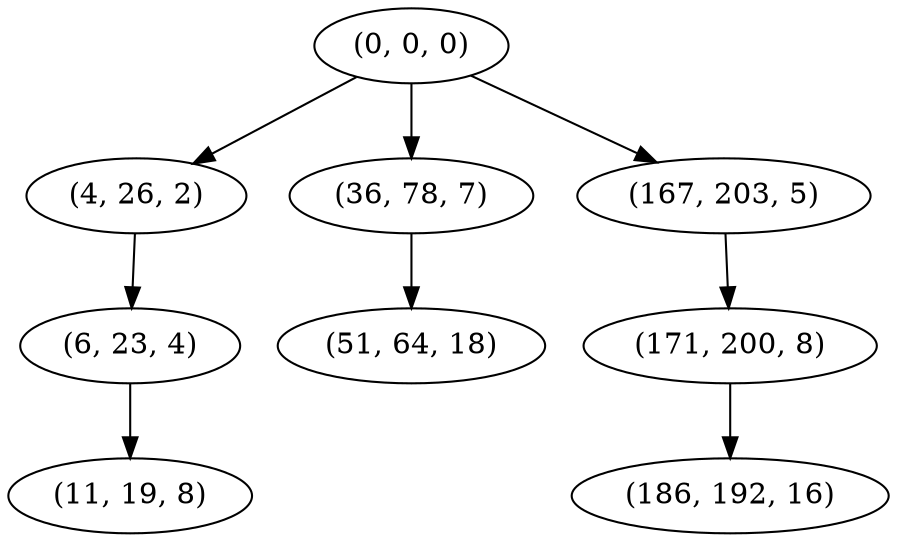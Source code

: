 digraph tree {
    "(0, 0, 0)";
    "(4, 26, 2)";
    "(6, 23, 4)";
    "(11, 19, 8)";
    "(36, 78, 7)";
    "(51, 64, 18)";
    "(167, 203, 5)";
    "(171, 200, 8)";
    "(186, 192, 16)";
    "(0, 0, 0)" -> "(4, 26, 2)";
    "(0, 0, 0)" -> "(36, 78, 7)";
    "(0, 0, 0)" -> "(167, 203, 5)";
    "(4, 26, 2)" -> "(6, 23, 4)";
    "(6, 23, 4)" -> "(11, 19, 8)";
    "(36, 78, 7)" -> "(51, 64, 18)";
    "(167, 203, 5)" -> "(171, 200, 8)";
    "(171, 200, 8)" -> "(186, 192, 16)";
}
